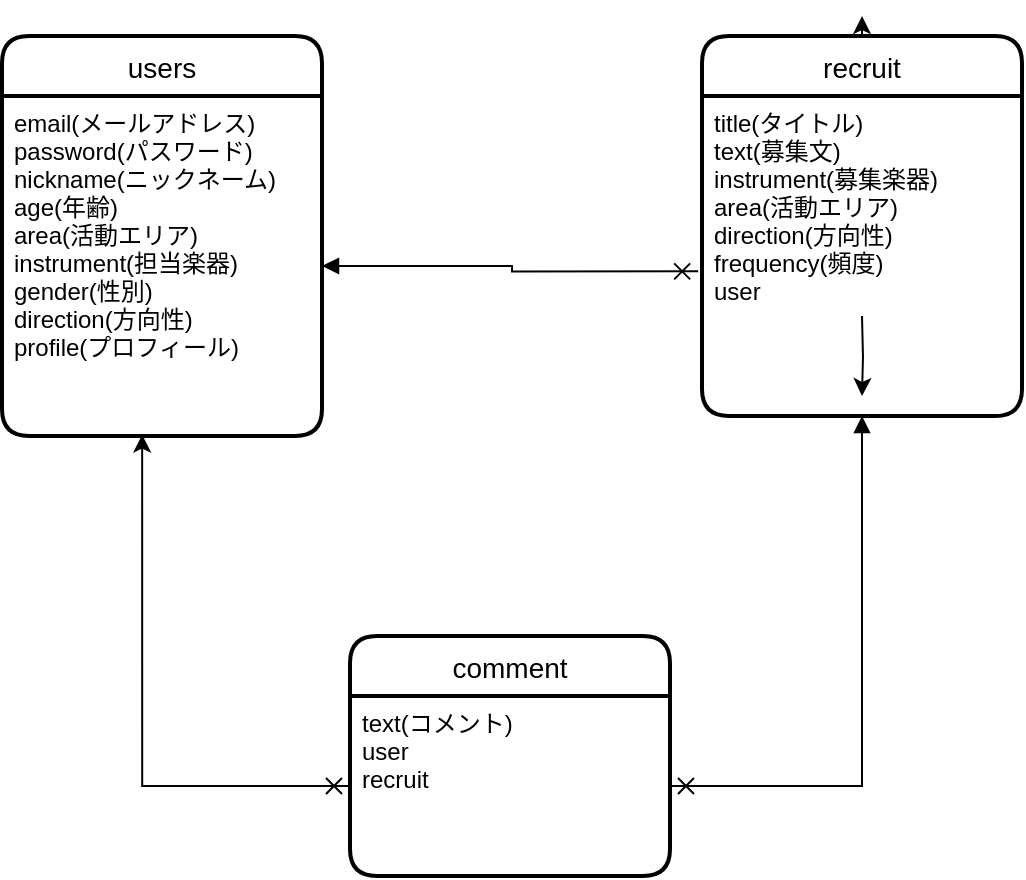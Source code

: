 <mxfile version="14.2.4" type="embed">
    <diagram id="fK3uv3dVem78DFlFoOst" name="ページ1">
        <mxGraphModel dx="656" dy="856" grid="1" gridSize="10" guides="1" tooltips="1" connect="1" arrows="1" fold="1" page="1" pageScale="1" pageWidth="827" pageHeight="1169" math="0" shadow="0">
            <root>
                <mxCell id="0"/>
                <mxCell id="1" parent="0"/>
                <mxCell id="47" value="users" style="swimlane;childLayout=stackLayout;horizontal=1;startSize=30;horizontalStack=0;rounded=1;fontSize=14;fontStyle=0;strokeWidth=2;resizeParent=0;resizeLast=1;shadow=0;dashed=0;align=center;" parent="1" vertex="1">
                    <mxGeometry x="80" y="130" width="160" height="200" as="geometry"/>
                </mxCell>
                <mxCell id="48" value="email(メールアドレス)&#10;password(パスワード)&#10;nickname(ニックネーム)&#10;age(年齢)&#10;area(活動エリア)&#10;instrument(担当楽器)&#10;gender(性別)&#10;direction(方向性)&#10;profile(プロフィール)" style="align=left;strokeColor=none;fillColor=none;spacingLeft=4;fontSize=12;verticalAlign=top;resizable=0;rotatable=0;part=1;" parent="47" vertex="1">
                    <mxGeometry y="30" width="160" height="170" as="geometry"/>
                </mxCell>
                <mxCell id="54" style="edgeStyle=orthogonalEdgeStyle;rounded=0;orthogonalLoop=1;jettySize=auto;html=1;" edge="1" parent="1">
                    <mxGeometry relative="1" as="geometry">
                        <mxPoint x="510" y="120" as="targetPoint"/>
                        <mxPoint x="510" y="120" as="sourcePoint"/>
                    </mxGeometry>
                </mxCell>
                <mxCell id="55" style="edgeStyle=orthogonalEdgeStyle;rounded=0;orthogonalLoop=1;jettySize=auto;html=1;" edge="1" parent="1">
                    <mxGeometry relative="1" as="geometry">
                        <mxPoint x="510" y="120" as="targetPoint"/>
                        <mxPoint x="510" y="140" as="sourcePoint"/>
                    </mxGeometry>
                </mxCell>
                <mxCell id="49" value="recruit" style="swimlane;childLayout=stackLayout;horizontal=1;startSize=30;horizontalStack=0;rounded=1;fontSize=14;fontStyle=0;strokeWidth=2;resizeParent=0;resizeLast=1;shadow=0;dashed=0;align=center;" parent="1" vertex="1">
                    <mxGeometry x="430" y="130" width="160" height="190" as="geometry"/>
                </mxCell>
                <mxCell id="50" value="title(タイトル)&#10;text(募集文)&#10;instrument(募集楽器)&#10;area(活動エリア)&#10;direction(方向性)&#10;frequency(頻度)&#10;user" style="align=left;strokeColor=none;fillColor=none;spacingLeft=4;fontSize=12;verticalAlign=top;resizable=0;rotatable=0;part=1;" parent="49" vertex="1">
                    <mxGeometry y="30" width="160" height="160" as="geometry"/>
                </mxCell>
                <mxCell id="51" value="comment" style="swimlane;childLayout=stackLayout;horizontal=1;startSize=30;horizontalStack=0;rounded=1;fontSize=14;fontStyle=0;strokeWidth=2;resizeParent=0;resizeLast=1;shadow=0;dashed=0;align=center;" parent="1" vertex="1">
                    <mxGeometry x="254" y="430" width="160" height="120" as="geometry"/>
                </mxCell>
                <mxCell id="52" value="text(コメント)&#10;user&#10;recruit" style="align=left;strokeColor=none;fillColor=none;spacingLeft=4;fontSize=12;verticalAlign=top;resizable=0;rotatable=0;part=1;" parent="51" vertex="1">
                    <mxGeometry y="30" width="160" height="90" as="geometry"/>
                </mxCell>
                <mxCell id="53" style="edgeStyle=orthogonalEdgeStyle;rounded=0;orthogonalLoop=1;jettySize=auto;html=1;" edge="1" parent="1">
                    <mxGeometry relative="1" as="geometry">
                        <mxPoint x="510" y="310" as="targetPoint"/>
                        <mxPoint x="510" y="270" as="sourcePoint"/>
                    </mxGeometry>
                </mxCell>
                <mxCell id="56" style="edgeStyle=orthogonalEdgeStyle;rounded=0;orthogonalLoop=1;jettySize=auto;html=1;entryX=0.438;entryY=0.996;entryDx=0;entryDy=0;entryPerimeter=0;startArrow=cross;startFill=0;" edge="1" parent="1" source="52" target="48">
                    <mxGeometry relative="1" as="geometry"/>
                </mxCell>
                <mxCell id="57" style="edgeStyle=orthogonalEdgeStyle;rounded=0;orthogonalLoop=1;jettySize=auto;html=1;exitX=1;exitY=0.5;exitDx=0;exitDy=0;entryX=-0.012;entryY=0.548;entryDx=0;entryDy=0;entryPerimeter=0;startArrow=block;startFill=1;endArrow=cross;endFill=0;" edge="1" parent="1" source="48" target="50">
                    <mxGeometry relative="1" as="geometry"/>
                </mxCell>
                <mxCell id="58" style="edgeStyle=orthogonalEdgeStyle;rounded=0;orthogonalLoop=1;jettySize=auto;html=1;exitX=0.5;exitY=1;exitDx=0;exitDy=0;entryX=1;entryY=0.5;entryDx=0;entryDy=0;startArrow=block;startFill=1;endArrow=cross;endFill=0;" edge="1" parent="1" source="50" target="52">
                    <mxGeometry relative="1" as="geometry"/>
                </mxCell>
            </root>
        </mxGraphModel>
    </diagram>
</mxfile>